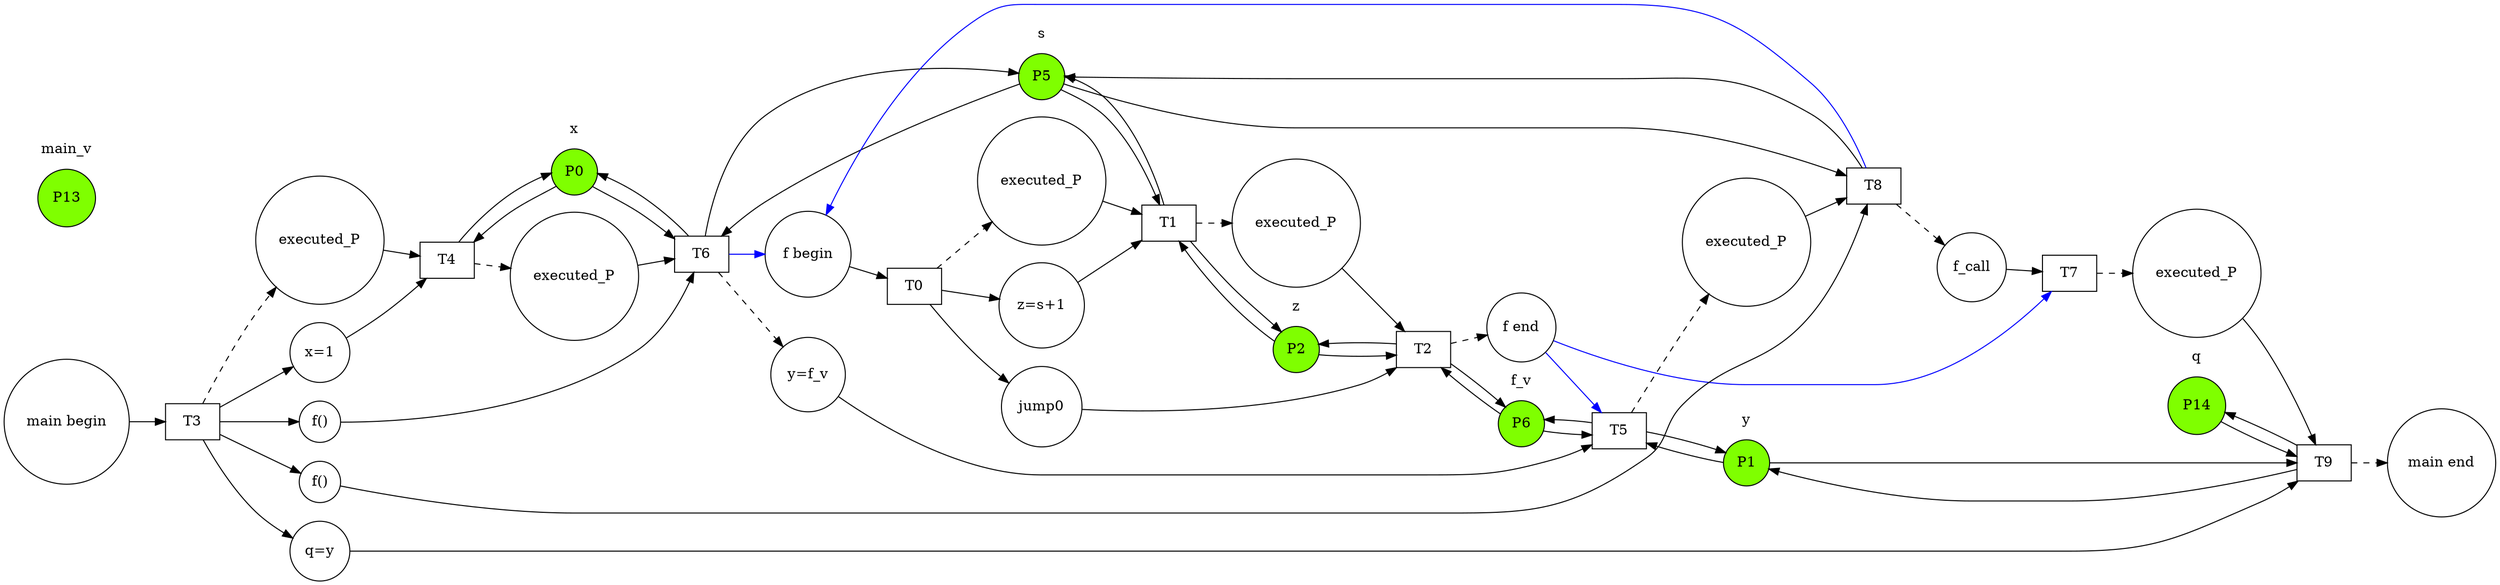 digraph G{
rankdir = LR
subgraph cluster_P0{label="x"color="white"P0[shape=circle, style="filled",color="black",fillcolor="chartreuse"]}
subgraph cluster_P1{label="y"color="white"P1[shape=circle, style="filled",color="black",fillcolor="chartreuse"]}
subgraph cluster_P2{label="z"color="white"P2[shape=circle, style="filled",color="black",fillcolor="chartreuse"]}
P3[shape=circle,label="f begin"]
P4[shape=circle,label="f end"]
subgraph cluster_P5{label="s"color="white"P5[shape=circle, style="filled",color="black",fillcolor="chartreuse"]}
subgraph cluster_P6{label="f_v"color="white"P6[shape=circle, style="filled",color="black",fillcolor="chartreuse"]}
P7[shape=circle,label="z=s+1"]
P8[shape=circle,label="jump0"]
P9[shape=circle,label="executed_P"]
P10[shape=circle,label="executed_P"]
P11[shape=circle,label="main begin"]
P12[shape=circle,label="main end"]
subgraph cluster_P13{label="main_v"color="white"P13[shape=circle, style="filled",color="black",fillcolor="chartreuse"]}
subgraph cluster_P14{label="q"color="white"P14[shape=circle, style="filled",color="black",fillcolor="chartreuse"]}
P15[shape=circle,label="x=1"]
P16[shape=circle,label="y=f_v"]
P17[shape=circle,label="f()"]
P18[shape=circle,label="f_call"]
P19[shape=circle,label="f()"]
P20[shape=circle,label="q=y"]
P21[shape=circle,label="executed_P"]
P22[shape=circle,label="executed_P"]
P23[shape=circle,label="executed_P"]
P24[shape=circle,label="executed_P"]
T0[shape=box]
T1[shape=box]
T2[shape=box]
T3[shape=box]
T4[shape=box]
T5[shape=box]
T6[shape=box]
T7[shape=box]
T8[shape=box]
T9[shape=box]
P3->T0
P7->T1
P5->T1
T1->P5
T1->P2
P2->T1
P8->T2
T2->P4[style="dashed"]
T2->P6
P6->T2
P2->T2
T2->P2
T0->P7
T0->P9[style="dashed"]
P9->T1
T0->P8
T1->P10[style="dashed"]
P10->T2
P11->T3
P15->T4
T4->P0
P0->T4
P16->T5
P17->T6
T6->P5
P5->T6
P0->T6
T6->P0
T6->P3[color="blue"]
P4->T5[color="blue"]
T6->P16[style="dashed"]
P6->T5
T5->P6
T5->P1
P1->T5
P18->T7
P19->T8
T8->P5
P5->T8
T8->P3[color="blue"]
P4->T7[color="blue"]
T8->P18[style="dashed"]
P20->T9
P1->T9
T9->P1
T9->P14
P14->T9
T3->P15
T3->P21[style="dashed"]
P21->T4
T3->P17
T4->P22[style="dashed"]
P22->T6
T3->P19
T5->P23[style="dashed"]
P23->T8
T3->P20
T7->P24[style="dashed"]
P24->T9
T9->P12[style="dashed"]
}
